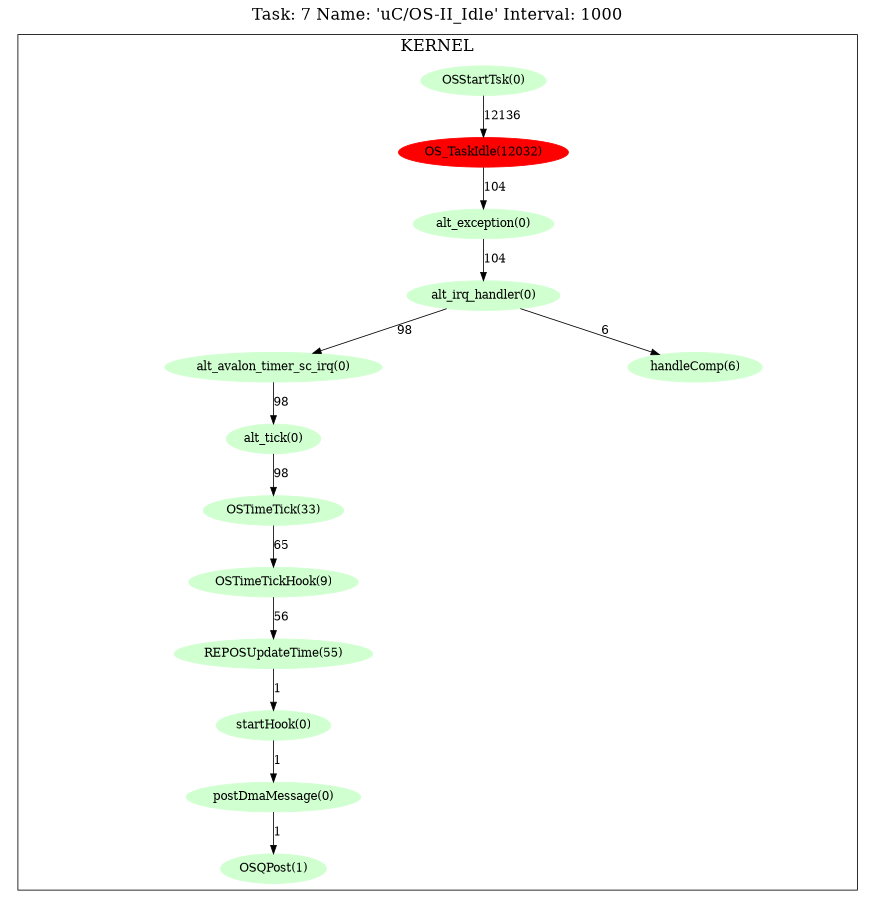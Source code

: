 digraph prof {
  size="6,6";
  ratio = fill;
  fontsize = "20";
  node [style=filled];
  labelloc = "t";
  label = "Task: 7 Name: 'uC/OS-II_Idle' Interval: 1000";
  subgraph cluster_kernel {
    label = "KERNEL";
    "F2" [label = "alt_exception(0)"];
    "F2" -> "F3" [label = 104];
    "F3" [label = "alt_irq_handler(0)"];
    "F3" -> "F4" [label = 98];
    "F3" -> "F12" [label = 6];
    "F12" [label = "handleComp(6)"];
    "F9" [label = "startHook(0)"];
    "F9" -> "F10" [label = 1];
    "F6" [label = "OSTimeTick(33)"];
    "F6" -> "F7" [label = 65];
    "F1" [label = "OS_TaskIdle(12032)"];
    "F1" -> "F2" [label = 104];
    "F11" [label = "OSQPost(1)"];
    "F4" [label = "alt_avalon_timer_sc_irq(0)"];
    "F4" -> "F5" [label = 98];
    "F10" [label = "postDmaMessage(0)"];
    "F10" -> "F11" [label = 1];
    "F8" [label = "REPOSUpdateTime(55)"];
    "F8" -> "F9" [label = 1];
    "F5" [label = "alt_tick(0)"];
    "F5" -> "F6" [label = 98];
    "F0" [label = "OSStartTsk(0)"];
    "F0" -> "F1" [label = 12136];
    "F7" [label = "OSTimeTickHook(9)"];
    "F7" -> "F8" [label = 56];
    "F2" [color="#d0ffd0"];
    "F3" [color="#d0ffd0"];
    "F12" [color="#d0ffd0"];
    "F9" [color="#d0ffd0"];
    "F6" [color="#d0ffd0"];
    "F1" [color="#ff0000"];
    "F11" [color="#d0ffd0"];
    "F4" [color="#d0ffd0"];
    "F10" [color="#d0ffd0"];
    "F8" [color="#d0ffd0"];
    "F5" [color="#d0ffd0"];
    "F0" [color="#d0ffd0"];
    "F7" [color="#d0ffd0"];
  }
}
